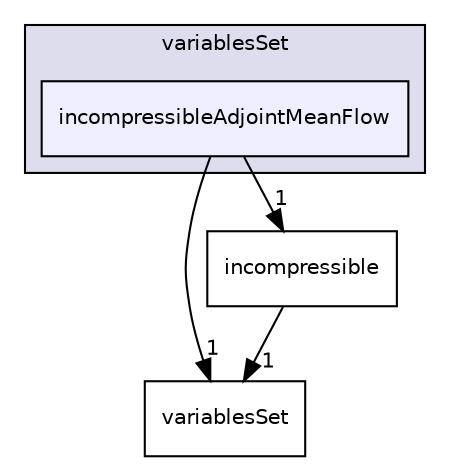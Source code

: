 digraph "src/optimisation/adjointOptimisation/adjoint/solvers/variablesSet/incompressibleAdjointMeanFlow" {
  bgcolor=transparent;
  compound=true
  node [ fontsize="10", fontname="Helvetica"];
  edge [ labelfontsize="10", labelfontname="Helvetica"];
  subgraph clusterdir_195a59111b2a8c42961aaea2cfc6eba5 {
    graph [ bgcolor="#ddddee", pencolor="black", label="variablesSet" fontname="Helvetica", fontsize="10", URL="dir_195a59111b2a8c42961aaea2cfc6eba5.html"]
  dir_05da12cfb9efea30175204851b3619f8 [shape=box, label="incompressibleAdjointMeanFlow", style="filled", fillcolor="#eeeeff", pencolor="black", URL="dir_05da12cfb9efea30175204851b3619f8.html"];
  }
  dir_af23b64afe41f227ffda07f3bd24be60 [shape=box label="variablesSet" URL="dir_af23b64afe41f227ffda07f3bd24be60.html"];
  dir_12a6cf54c3d32a22cc6b842c828be1c7 [shape=box label="incompressible" URL="dir_12a6cf54c3d32a22cc6b842c828be1c7.html"];
  dir_05da12cfb9efea30175204851b3619f8->dir_af23b64afe41f227ffda07f3bd24be60 [headlabel="1", labeldistance=1.5 headhref="dir_002918_002919.html"];
  dir_05da12cfb9efea30175204851b3619f8->dir_12a6cf54c3d32a22cc6b842c828be1c7 [headlabel="1", labeldistance=1.5 headhref="dir_002918_002916.html"];
  dir_12a6cf54c3d32a22cc6b842c828be1c7->dir_af23b64afe41f227ffda07f3bd24be60 [headlabel="1", labeldistance=1.5 headhref="dir_002916_002919.html"];
}
